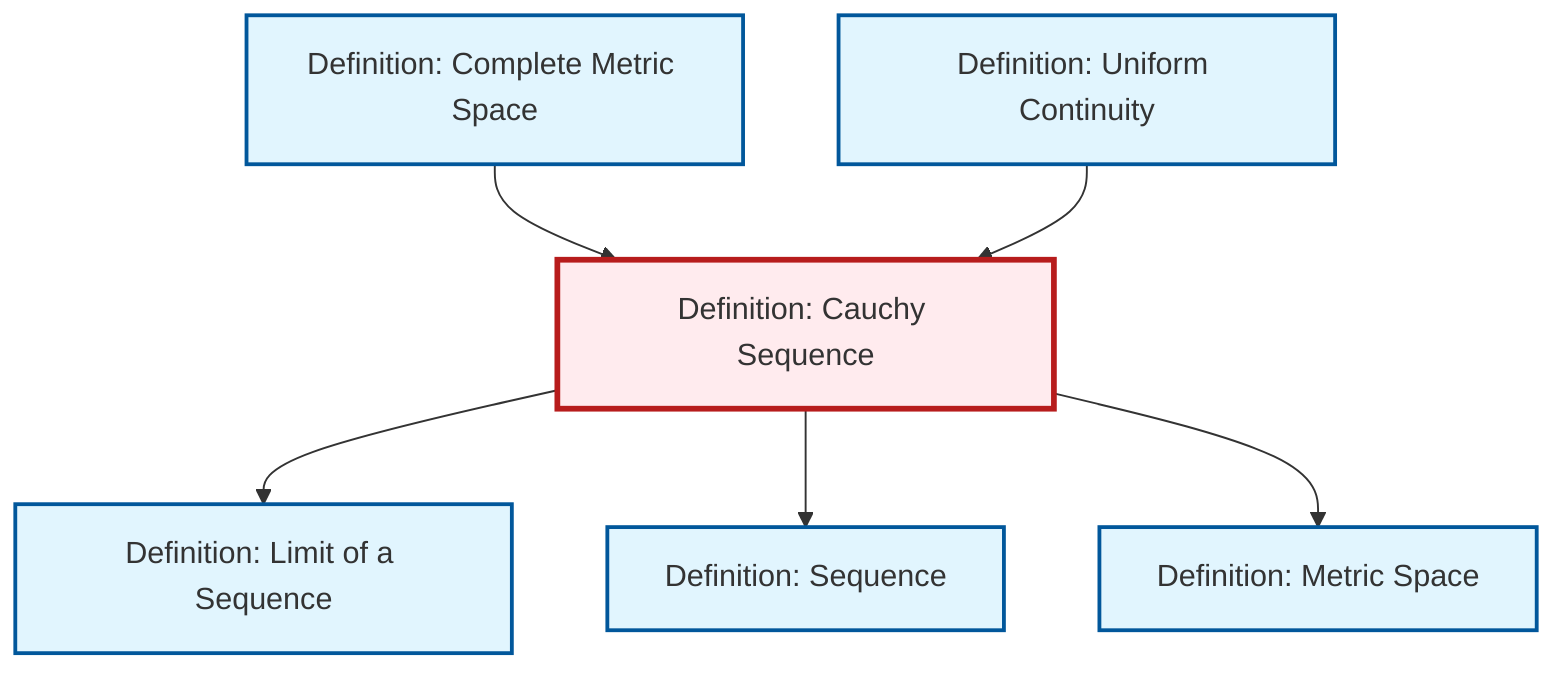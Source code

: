 graph TD
    classDef definition fill:#e1f5fe,stroke:#01579b,stroke-width:2px
    classDef theorem fill:#f3e5f5,stroke:#4a148c,stroke-width:2px
    classDef axiom fill:#fff3e0,stroke:#e65100,stroke-width:2px
    classDef example fill:#e8f5e9,stroke:#1b5e20,stroke-width:2px
    classDef current fill:#ffebee,stroke:#b71c1c,stroke-width:3px
    def-metric-space["Definition: Metric Space"]:::definition
    def-sequence["Definition: Sequence"]:::definition
    def-limit["Definition: Limit of a Sequence"]:::definition
    def-uniform-continuity["Definition: Uniform Continuity"]:::definition
    def-cauchy-sequence["Definition: Cauchy Sequence"]:::definition
    def-complete-metric-space["Definition: Complete Metric Space"]:::definition
    def-cauchy-sequence --> def-limit
    def-cauchy-sequence --> def-sequence
    def-complete-metric-space --> def-cauchy-sequence
    def-cauchy-sequence --> def-metric-space
    def-uniform-continuity --> def-cauchy-sequence
    class def-cauchy-sequence current